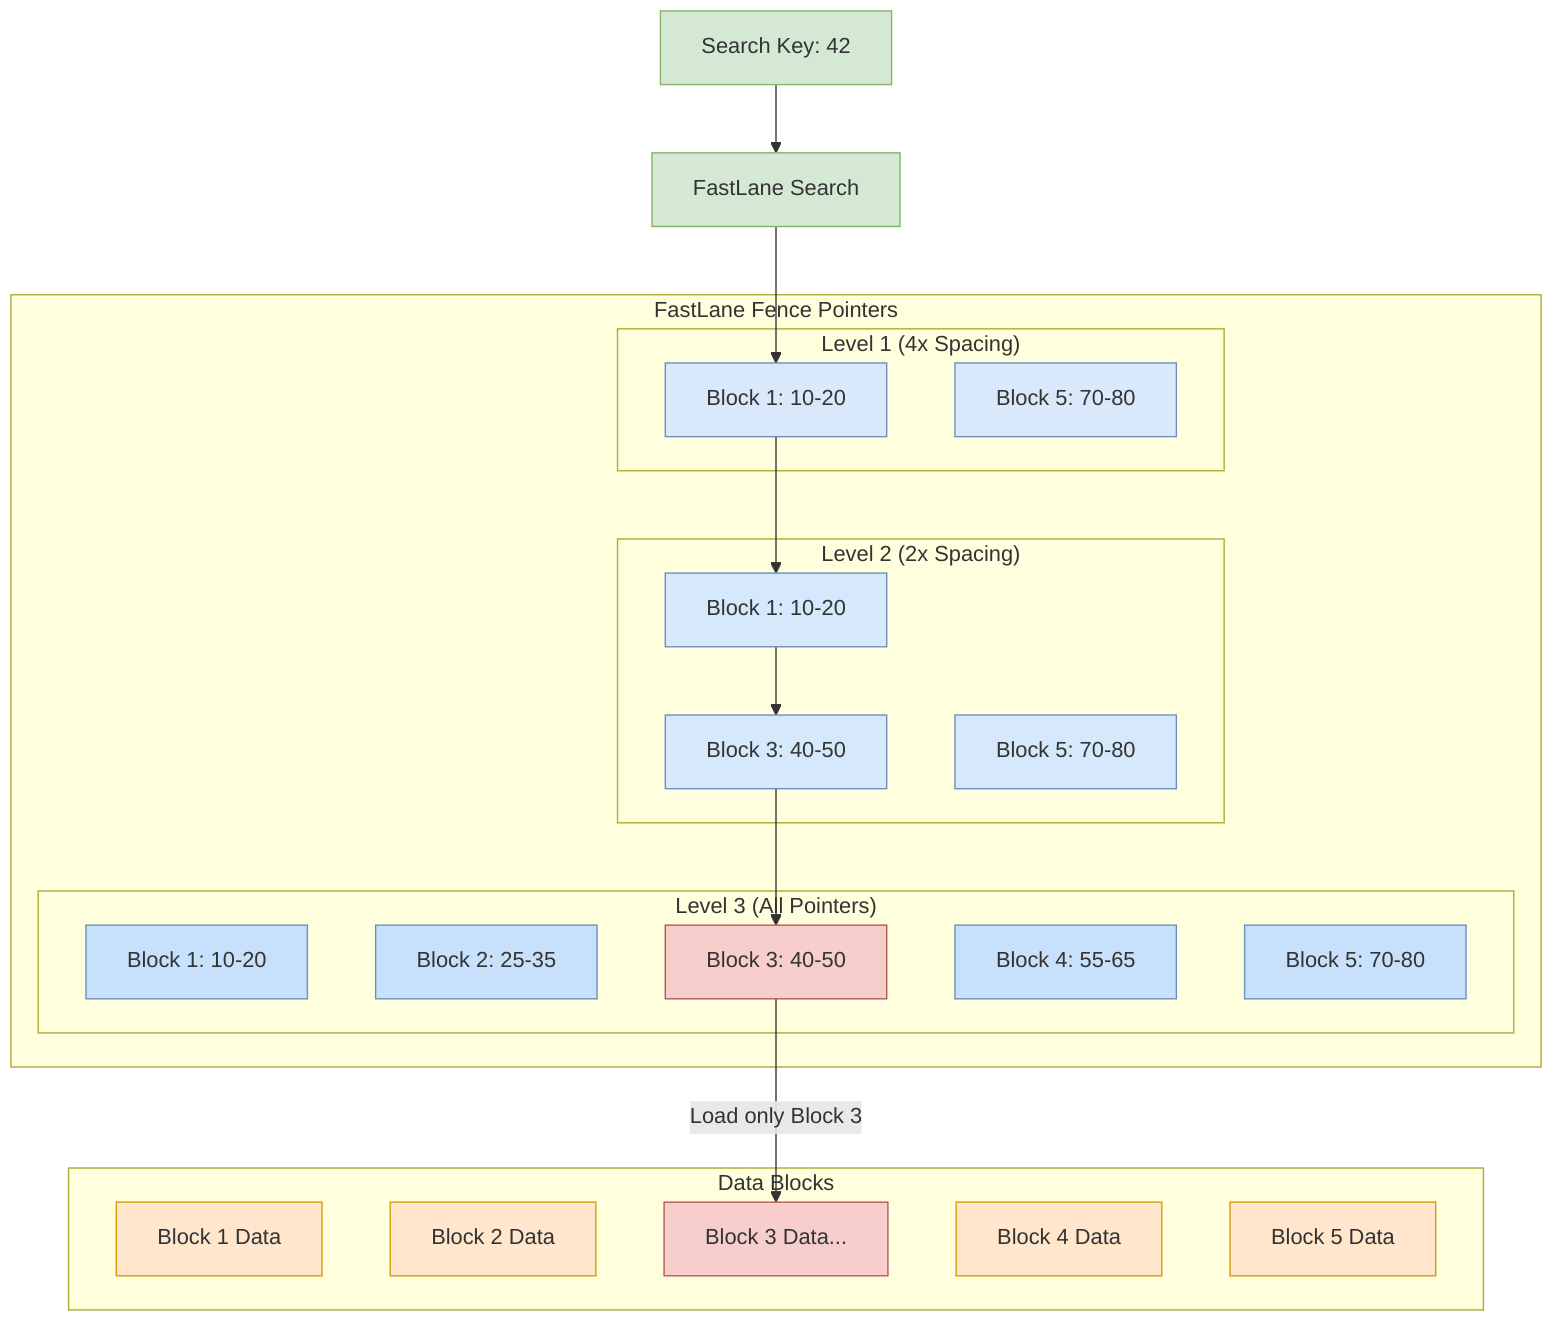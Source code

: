 graph TD
    key["Search Key: 42"]
    
    subgraph "FastLane Fence Pointers"
        direction TB
        
        subgraph "Level 1 (4x Spacing)"
            fp_l1_1["Block 1: 10-20"]
            fp_l1_2["Block 5: 70-80"]
        end
        
        subgraph "Level 2 (2x Spacing)"
            fp_l2_1["Block 1: 10-20"]
            fp_l2_2["Block 3: 40-50"]
            fp_l2_3["Block 5: 70-80"]
        end
        
        subgraph "Level 3 (All Pointers)"
            fp_l3_1["Block 1: 10-20"]
            fp_l3_2["Block 2: 25-35"]
            fp_l3_3["Block 3: 40-50"]
            fp_l3_4["Block 4: 55-65"]
            fp_l3_5["Block 5: 70-80"]
        end
    end
    
    subgraph "Data Blocks"
        block1["Block 1 Data"]
        block2["Block 2 Data"]
        block3["Block 3 Data..."]
        block4["Block 4 Data"]
        block5["Block 5 Data"]
    end
    
    key --> fast_search["FastLane Search"]
    fast_search --> fp_l1_1
    fp_l1_1 --> fp_l2_1
    fp_l2_1 --> fp_l2_2
    fp_l2_2 --> fp_l3_3
    fp_l3_3 -->|"Load only Block 3"| block3
    
    classDef default fill:#f9f9f9,stroke:#333,stroke-width:1px
    classDef input fill:#d5e8d4,stroke:#82b366,stroke-width:1px
    classDef level1 fill:#dae8fc,stroke:#6c8ebf,stroke-width:1px
    classDef level2 fill:#d5e8fc,stroke:#6c8ebf,stroke-width:1px
    classDef level3 fill:#c7e0fc,stroke:#6c8ebf,stroke-width:1px
    classDef data fill:#ffe6cc,stroke:#d79b00,stroke-width:1px
    classDef match fill:#f8cecc,stroke:#b85450,stroke-width:1px
    
    class key,fast_search input
    class fp_l1_1,fp_l1_2 level1
    class fp_l2_1,fp_l2_2,fp_l2_3 level2
    class fp_l3_1,fp_l3_2,fp_l3_4,fp_l3_5 level3
    class block1,block2,block4,block5 data
    class fp_l3_3,block3 match